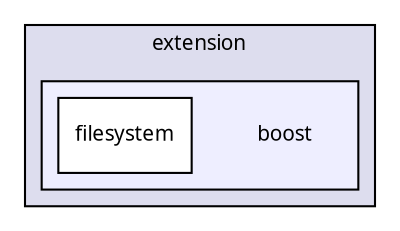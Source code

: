 digraph "Solution/Solution/Alicorn/include/alicorn/extension/boost" {
  compound=true
  node [ fontsize="10", fontname="Verdana"];
  edge [ labelfontsize="10", labelfontname="Verdana"];
  subgraph clusterdir_c8af8c1795fb375da0dcf926b8c75dc1 {
    graph [ bgcolor="#ddddee", pencolor="black", label="extension" fontname="Verdana", fontsize="10", URL="dir_c8af8c1795fb375da0dcf926b8c75dc1.html"]
  subgraph clusterdir_97998f6cbd155b4c7d660a6d8bea9d3d {
    graph [ bgcolor="#eeeeff", pencolor="black", label="" URL="dir_97998f6cbd155b4c7d660a6d8bea9d3d.html"];
    dir_97998f6cbd155b4c7d660a6d8bea9d3d [shape=plaintext label="boost"];
    dir_3ee5c65f533bcbff7db7473705388476 [shape=box label="filesystem" color="black" fillcolor="white" style="filled" URL="dir_3ee5c65f533bcbff7db7473705388476.html"];
  }
  }
}
